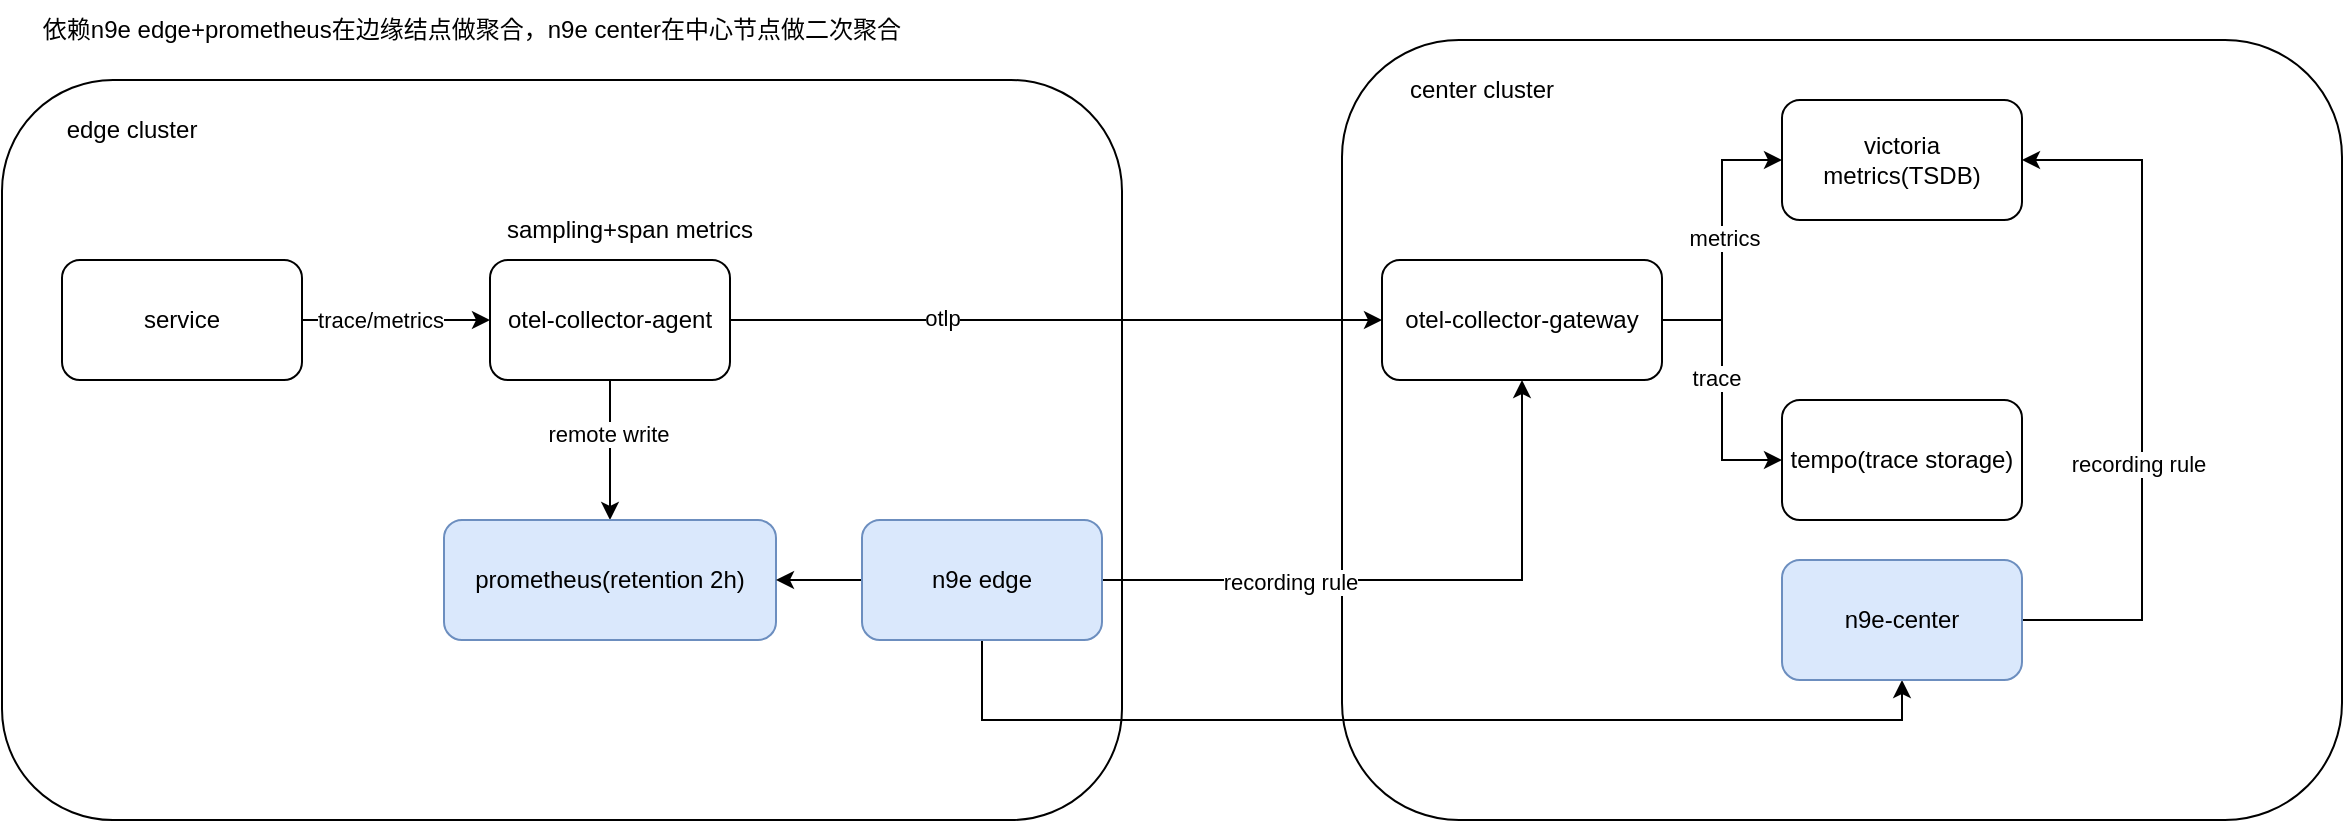 <mxfile version="27.0.6">
  <diagram name="第 1 页" id="Llyd_JxIo9llld1Eh6yc">
    <mxGraphModel dx="1042" dy="792" grid="1" gridSize="10" guides="1" tooltips="1" connect="1" arrows="1" fold="1" page="1" pageScale="1" pageWidth="827" pageHeight="1169" math="0" shadow="0">
      <root>
        <mxCell id="0" />
        <mxCell id="1" parent="0" />
        <mxCell id="jy1ghTUTPIZ4kxCk0oRt-1" value="" style="rounded=1;whiteSpace=wrap;html=1;" vertex="1" parent="1">
          <mxGeometry x="780" y="200" width="500" height="390" as="geometry" />
        </mxCell>
        <mxCell id="jy1ghTUTPIZ4kxCk0oRt-2" value="" style="rounded=1;whiteSpace=wrap;html=1;" vertex="1" parent="1">
          <mxGeometry x="110" y="220" width="560" height="370" as="geometry" />
        </mxCell>
        <mxCell id="jy1ghTUTPIZ4kxCk0oRt-3" value="" style="edgeStyle=orthogonalEdgeStyle;rounded=0;orthogonalLoop=1;jettySize=auto;html=1;" edge="1" parent="1" source="jy1ghTUTPIZ4kxCk0oRt-5" target="jy1ghTUTPIZ4kxCk0oRt-8">
          <mxGeometry relative="1" as="geometry" />
        </mxCell>
        <mxCell id="jy1ghTUTPIZ4kxCk0oRt-4" value="trace/metrics" style="edgeLabel;html=1;align=center;verticalAlign=middle;resizable=0;points=[];" vertex="1" connectable="0" parent="jy1ghTUTPIZ4kxCk0oRt-3">
          <mxGeometry x="-0.175" relative="1" as="geometry">
            <mxPoint as="offset" />
          </mxGeometry>
        </mxCell>
        <mxCell id="jy1ghTUTPIZ4kxCk0oRt-5" value="service" style="rounded=1;whiteSpace=wrap;html=1;" vertex="1" parent="1">
          <mxGeometry x="140" y="310" width="120" height="60" as="geometry" />
        </mxCell>
        <mxCell id="jy1ghTUTPIZ4kxCk0oRt-6" value="" style="edgeStyle=orthogonalEdgeStyle;rounded=0;orthogonalLoop=1;jettySize=auto;html=1;" edge="1" parent="1" source="jy1ghTUTPIZ4kxCk0oRt-8" target="jy1ghTUTPIZ4kxCk0oRt-13">
          <mxGeometry relative="1" as="geometry" />
        </mxCell>
        <mxCell id="jy1ghTUTPIZ4kxCk0oRt-7" value="otlp" style="edgeLabel;html=1;align=center;verticalAlign=middle;resizable=0;points=[];" vertex="1" connectable="0" parent="jy1ghTUTPIZ4kxCk0oRt-6">
          <mxGeometry x="-0.349" y="1" relative="1" as="geometry">
            <mxPoint as="offset" />
          </mxGeometry>
        </mxCell>
        <mxCell id="jy1ghTUTPIZ4kxCk0oRt-20" value="" style="edgeStyle=orthogonalEdgeStyle;rounded=0;orthogonalLoop=1;jettySize=auto;html=1;" edge="1" parent="1" source="jy1ghTUTPIZ4kxCk0oRt-8" target="jy1ghTUTPIZ4kxCk0oRt-19">
          <mxGeometry relative="1" as="geometry" />
        </mxCell>
        <mxCell id="jy1ghTUTPIZ4kxCk0oRt-21" value="remote write" style="edgeLabel;html=1;align=center;verticalAlign=middle;resizable=0;points=[];" vertex="1" connectable="0" parent="jy1ghTUTPIZ4kxCk0oRt-20">
          <mxGeometry x="-0.229" y="-1" relative="1" as="geometry">
            <mxPoint as="offset" />
          </mxGeometry>
        </mxCell>
        <mxCell id="jy1ghTUTPIZ4kxCk0oRt-8" value="otel-collector-agent" style="rounded=1;whiteSpace=wrap;html=1;" vertex="1" parent="1">
          <mxGeometry x="354" y="310" width="120" height="60" as="geometry" />
        </mxCell>
        <mxCell id="jy1ghTUTPIZ4kxCk0oRt-9" style="edgeStyle=orthogonalEdgeStyle;rounded=0;orthogonalLoop=1;jettySize=auto;html=1;entryX=0;entryY=0.5;entryDx=0;entryDy=0;" edge="1" parent="1" source="jy1ghTUTPIZ4kxCk0oRt-13" target="jy1ghTUTPIZ4kxCk0oRt-16">
          <mxGeometry relative="1" as="geometry" />
        </mxCell>
        <mxCell id="jy1ghTUTPIZ4kxCk0oRt-10" value="metrics" style="edgeLabel;html=1;align=center;verticalAlign=middle;resizable=0;points=[];" vertex="1" connectable="0" parent="jy1ghTUTPIZ4kxCk0oRt-9">
          <mxGeometry x="0.014" y="-1" relative="1" as="geometry">
            <mxPoint as="offset" />
          </mxGeometry>
        </mxCell>
        <mxCell id="jy1ghTUTPIZ4kxCk0oRt-11" style="edgeStyle=orthogonalEdgeStyle;rounded=0;orthogonalLoop=1;jettySize=auto;html=1;entryX=0;entryY=0.5;entryDx=0;entryDy=0;" edge="1" parent="1" source="jy1ghTUTPIZ4kxCk0oRt-13" target="jy1ghTUTPIZ4kxCk0oRt-17">
          <mxGeometry relative="1" as="geometry" />
        </mxCell>
        <mxCell id="jy1ghTUTPIZ4kxCk0oRt-12" value="trace" style="edgeLabel;html=1;align=center;verticalAlign=middle;resizable=0;points=[];" vertex="1" connectable="0" parent="jy1ghTUTPIZ4kxCk0oRt-11">
          <mxGeometry x="-0.1" y="-3" relative="1" as="geometry">
            <mxPoint as="offset" />
          </mxGeometry>
        </mxCell>
        <mxCell id="jy1ghTUTPIZ4kxCk0oRt-13" value="otel-collector-gateway" style="rounded=1;whiteSpace=wrap;html=1;" vertex="1" parent="1">
          <mxGeometry x="800" y="310" width="140" height="60" as="geometry" />
        </mxCell>
        <mxCell id="jy1ghTUTPIZ4kxCk0oRt-14" value="sampling+span metrics" style="text;html=1;align=center;verticalAlign=middle;whiteSpace=wrap;rounded=0;" vertex="1" parent="1">
          <mxGeometry x="354" y="280" width="140" height="30" as="geometry" />
        </mxCell>
        <mxCell id="jy1ghTUTPIZ4kxCk0oRt-15" value="edge cluster" style="text;html=1;align=center;verticalAlign=middle;whiteSpace=wrap;rounded=0;" vertex="1" parent="1">
          <mxGeometry x="130" y="230" width="90" height="30" as="geometry" />
        </mxCell>
        <mxCell id="jy1ghTUTPIZ4kxCk0oRt-16" value="victoria metrics(TSDB)" style="rounded=1;whiteSpace=wrap;html=1;" vertex="1" parent="1">
          <mxGeometry x="1000" y="230" width="120" height="60" as="geometry" />
        </mxCell>
        <mxCell id="jy1ghTUTPIZ4kxCk0oRt-17" value="tempo(trace storage)" style="rounded=1;whiteSpace=wrap;html=1;" vertex="1" parent="1">
          <mxGeometry x="1000" y="380" width="120" height="60" as="geometry" />
        </mxCell>
        <mxCell id="jy1ghTUTPIZ4kxCk0oRt-18" value="center cluster" style="text;html=1;align=center;verticalAlign=middle;whiteSpace=wrap;rounded=0;" vertex="1" parent="1">
          <mxGeometry x="800" y="210" width="100" height="30" as="geometry" />
        </mxCell>
        <mxCell id="jy1ghTUTPIZ4kxCk0oRt-19" value="prometheus(retention 2h)" style="rounded=1;whiteSpace=wrap;html=1;fillColor=#dae8fc;strokeColor=#6c8ebf;" vertex="1" parent="1">
          <mxGeometry x="331" y="440" width="166" height="60" as="geometry" />
        </mxCell>
        <mxCell id="jy1ghTUTPIZ4kxCk0oRt-23" value="" style="edgeStyle=orthogonalEdgeStyle;rounded=0;orthogonalLoop=1;jettySize=auto;html=1;" edge="1" parent="1" source="jy1ghTUTPIZ4kxCk0oRt-22" target="jy1ghTUTPIZ4kxCk0oRt-19">
          <mxGeometry relative="1" as="geometry" />
        </mxCell>
        <mxCell id="jy1ghTUTPIZ4kxCk0oRt-25" style="edgeStyle=orthogonalEdgeStyle;rounded=0;orthogonalLoop=1;jettySize=auto;html=1;entryX=0.5;entryY=1;entryDx=0;entryDy=0;" edge="1" parent="1" source="jy1ghTUTPIZ4kxCk0oRt-22" target="jy1ghTUTPIZ4kxCk0oRt-13">
          <mxGeometry relative="1" as="geometry" />
        </mxCell>
        <mxCell id="jy1ghTUTPIZ4kxCk0oRt-26" value="recording rule" style="edgeLabel;html=1;align=center;verticalAlign=middle;resizable=0;points=[];" vertex="1" connectable="0" parent="jy1ghTUTPIZ4kxCk0oRt-25">
          <mxGeometry x="-0.394" y="-1" relative="1" as="geometry">
            <mxPoint as="offset" />
          </mxGeometry>
        </mxCell>
        <mxCell id="jy1ghTUTPIZ4kxCk0oRt-29" style="edgeStyle=orthogonalEdgeStyle;rounded=0;orthogonalLoop=1;jettySize=auto;html=1;entryX=0.5;entryY=1;entryDx=0;entryDy=0;" edge="1" parent="1" source="jy1ghTUTPIZ4kxCk0oRt-22" target="jy1ghTUTPIZ4kxCk0oRt-27">
          <mxGeometry relative="1" as="geometry">
            <Array as="points">
              <mxPoint x="600" y="540" />
            </Array>
          </mxGeometry>
        </mxCell>
        <mxCell id="jy1ghTUTPIZ4kxCk0oRt-22" value="n9e edge" style="rounded=1;whiteSpace=wrap;html=1;fillColor=#dae8fc;strokeColor=#6c8ebf;" vertex="1" parent="1">
          <mxGeometry x="540" y="440" width="120" height="60" as="geometry" />
        </mxCell>
        <mxCell id="jy1ghTUTPIZ4kxCk0oRt-30" style="edgeStyle=orthogonalEdgeStyle;rounded=0;orthogonalLoop=1;jettySize=auto;html=1;entryX=1;entryY=0.5;entryDx=0;entryDy=0;" edge="1" parent="1" source="jy1ghTUTPIZ4kxCk0oRt-27" target="jy1ghTUTPIZ4kxCk0oRt-16">
          <mxGeometry relative="1" as="geometry">
            <Array as="points">
              <mxPoint x="1180" y="490" />
              <mxPoint x="1180" y="260" />
            </Array>
          </mxGeometry>
        </mxCell>
        <mxCell id="jy1ghTUTPIZ4kxCk0oRt-31" value="recording rule" style="edgeLabel;html=1;align=center;verticalAlign=middle;resizable=0;points=[];" vertex="1" connectable="0" parent="jy1ghTUTPIZ4kxCk0oRt-30">
          <mxGeometry x="-0.211" y="2" relative="1" as="geometry">
            <mxPoint as="offset" />
          </mxGeometry>
        </mxCell>
        <mxCell id="jy1ghTUTPIZ4kxCk0oRt-27" value="n9e-center" style="rounded=1;whiteSpace=wrap;html=1;fillColor=#dae8fc;strokeColor=#6c8ebf;" vertex="1" parent="1">
          <mxGeometry x="1000" y="460" width="120" height="60" as="geometry" />
        </mxCell>
        <mxCell id="jy1ghTUTPIZ4kxCk0oRt-32" value="依赖n9e edge+prometheus在边缘结点做聚合，n9e center在中心节点做二次聚合" style="text;html=1;align=center;verticalAlign=middle;whiteSpace=wrap;rounded=0;" vertex="1" parent="1">
          <mxGeometry x="110" y="180" width="470" height="30" as="geometry" />
        </mxCell>
      </root>
    </mxGraphModel>
  </diagram>
</mxfile>
